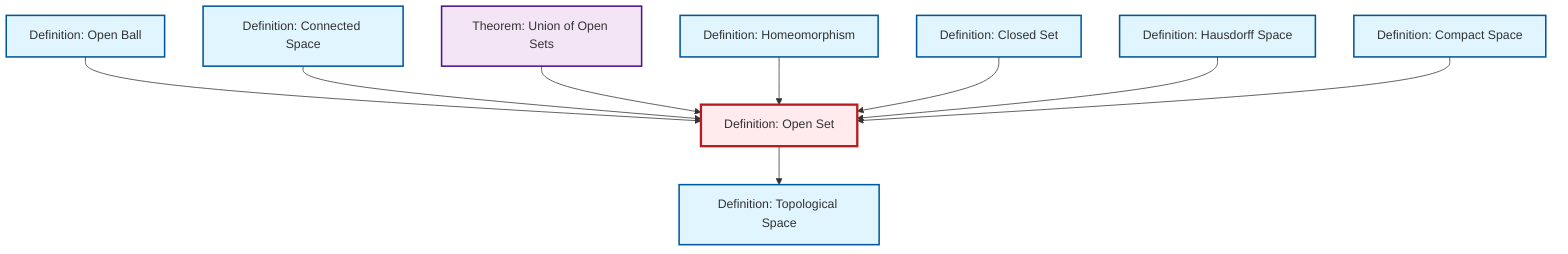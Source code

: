 graph TD
    classDef definition fill:#e1f5fe,stroke:#01579b,stroke-width:2px
    classDef theorem fill:#f3e5f5,stroke:#4a148c,stroke-width:2px
    classDef axiom fill:#fff3e0,stroke:#e65100,stroke-width:2px
    classDef example fill:#e8f5e9,stroke:#1b5e20,stroke-width:2px
    classDef current fill:#ffebee,stroke:#b71c1c,stroke-width:3px
    def-compact["Definition: Compact Space"]:::definition
    thm-union-open-sets["Theorem: Union of Open Sets"]:::theorem
    def-hausdorff["Definition: Hausdorff Space"]:::definition
    def-open-set["Definition: Open Set"]:::definition
    def-homeomorphism["Definition: Homeomorphism"]:::definition
    def-open-ball["Definition: Open Ball"]:::definition
    def-connected["Definition: Connected Space"]:::definition
    def-closed-set["Definition: Closed Set"]:::definition
    def-topological-space["Definition: Topological Space"]:::definition
    def-open-ball --> def-open-set
    def-connected --> def-open-set
    thm-union-open-sets --> def-open-set
    def-homeomorphism --> def-open-set
    def-closed-set --> def-open-set
    def-hausdorff --> def-open-set
    def-compact --> def-open-set
    def-open-set --> def-topological-space
    class def-open-set current